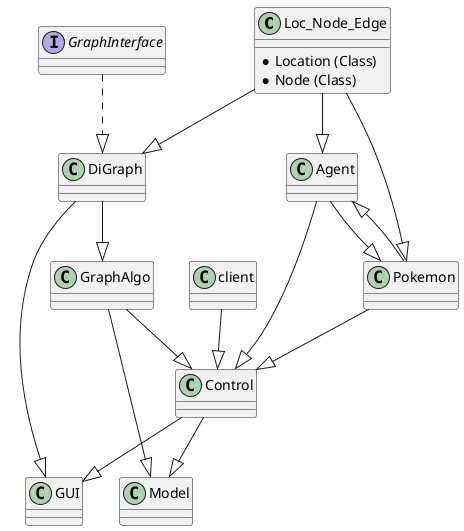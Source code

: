 @startuml
'https://plantuml.com/sequence-diagram

class Loc_Node_Edge
{
    * Location (Class)
    * Node (Class)
}

interface GraphInterface
{

}

class DiGraph
{

}

class GraphAlgo
{

}

class Agent
{

}

class Pokemon
{

}

class Model
{

}

class Control
{

}

class GUI
{

}

class client
{

}

Loc_Node_Edge --|> DiGraph
GraphInterface ..|> DiGraph
DiGraph --|> GraphAlgo

DiGraph --|> GUI

Loc_Node_Edge --|> Pokemon
Loc_Node_Edge --|> Agent

Pokemon --|> Agent
Agent --|> Pokemon

GraphAlgo --|> Model
GraphAlgo --|> Control

Pokemon --|> Control
Agent --|> Control
Control --|> GUI
Control --|> Model
client --|> Control
@enduml
@enduml